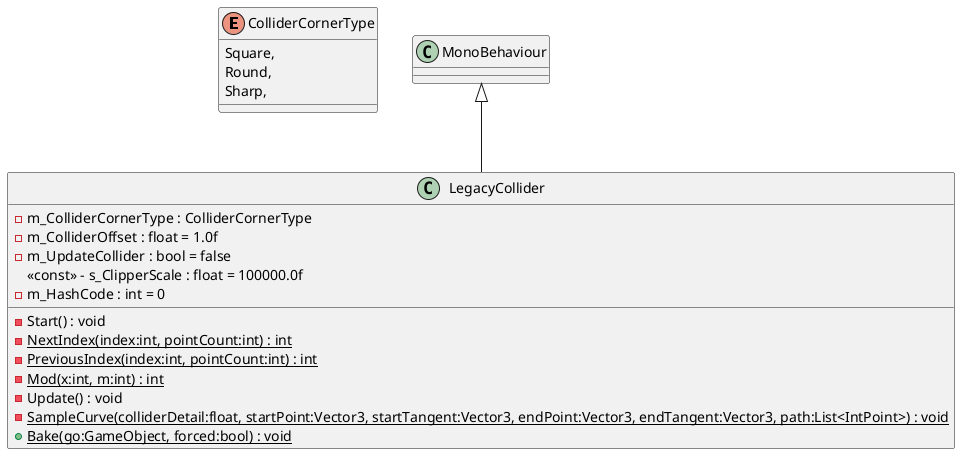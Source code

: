 @startuml
enum ColliderCornerType {
    Square,
    Round,
    Sharp,
}
class LegacyCollider {
    - m_ColliderCornerType : ColliderCornerType
    - m_ColliderOffset : float = 1.0f
    - m_UpdateCollider : bool = false
    <<const>> - s_ClipperScale : float = 100000.0f
    - m_HashCode : int = 0
    - Start() : void
    - {static} NextIndex(index:int, pointCount:int) : int
    - {static} PreviousIndex(index:int, pointCount:int) : int
    - {static} Mod(x:int, m:int) : int
    - Update() : void
    {static} - SampleCurve(colliderDetail:float, startPoint:Vector3, startTangent:Vector3, endPoint:Vector3, endTangent:Vector3, path:List<IntPoint>) : void
    + {static} Bake(go:GameObject, forced:bool) : void
}
MonoBehaviour <|-- LegacyCollider
@enduml
